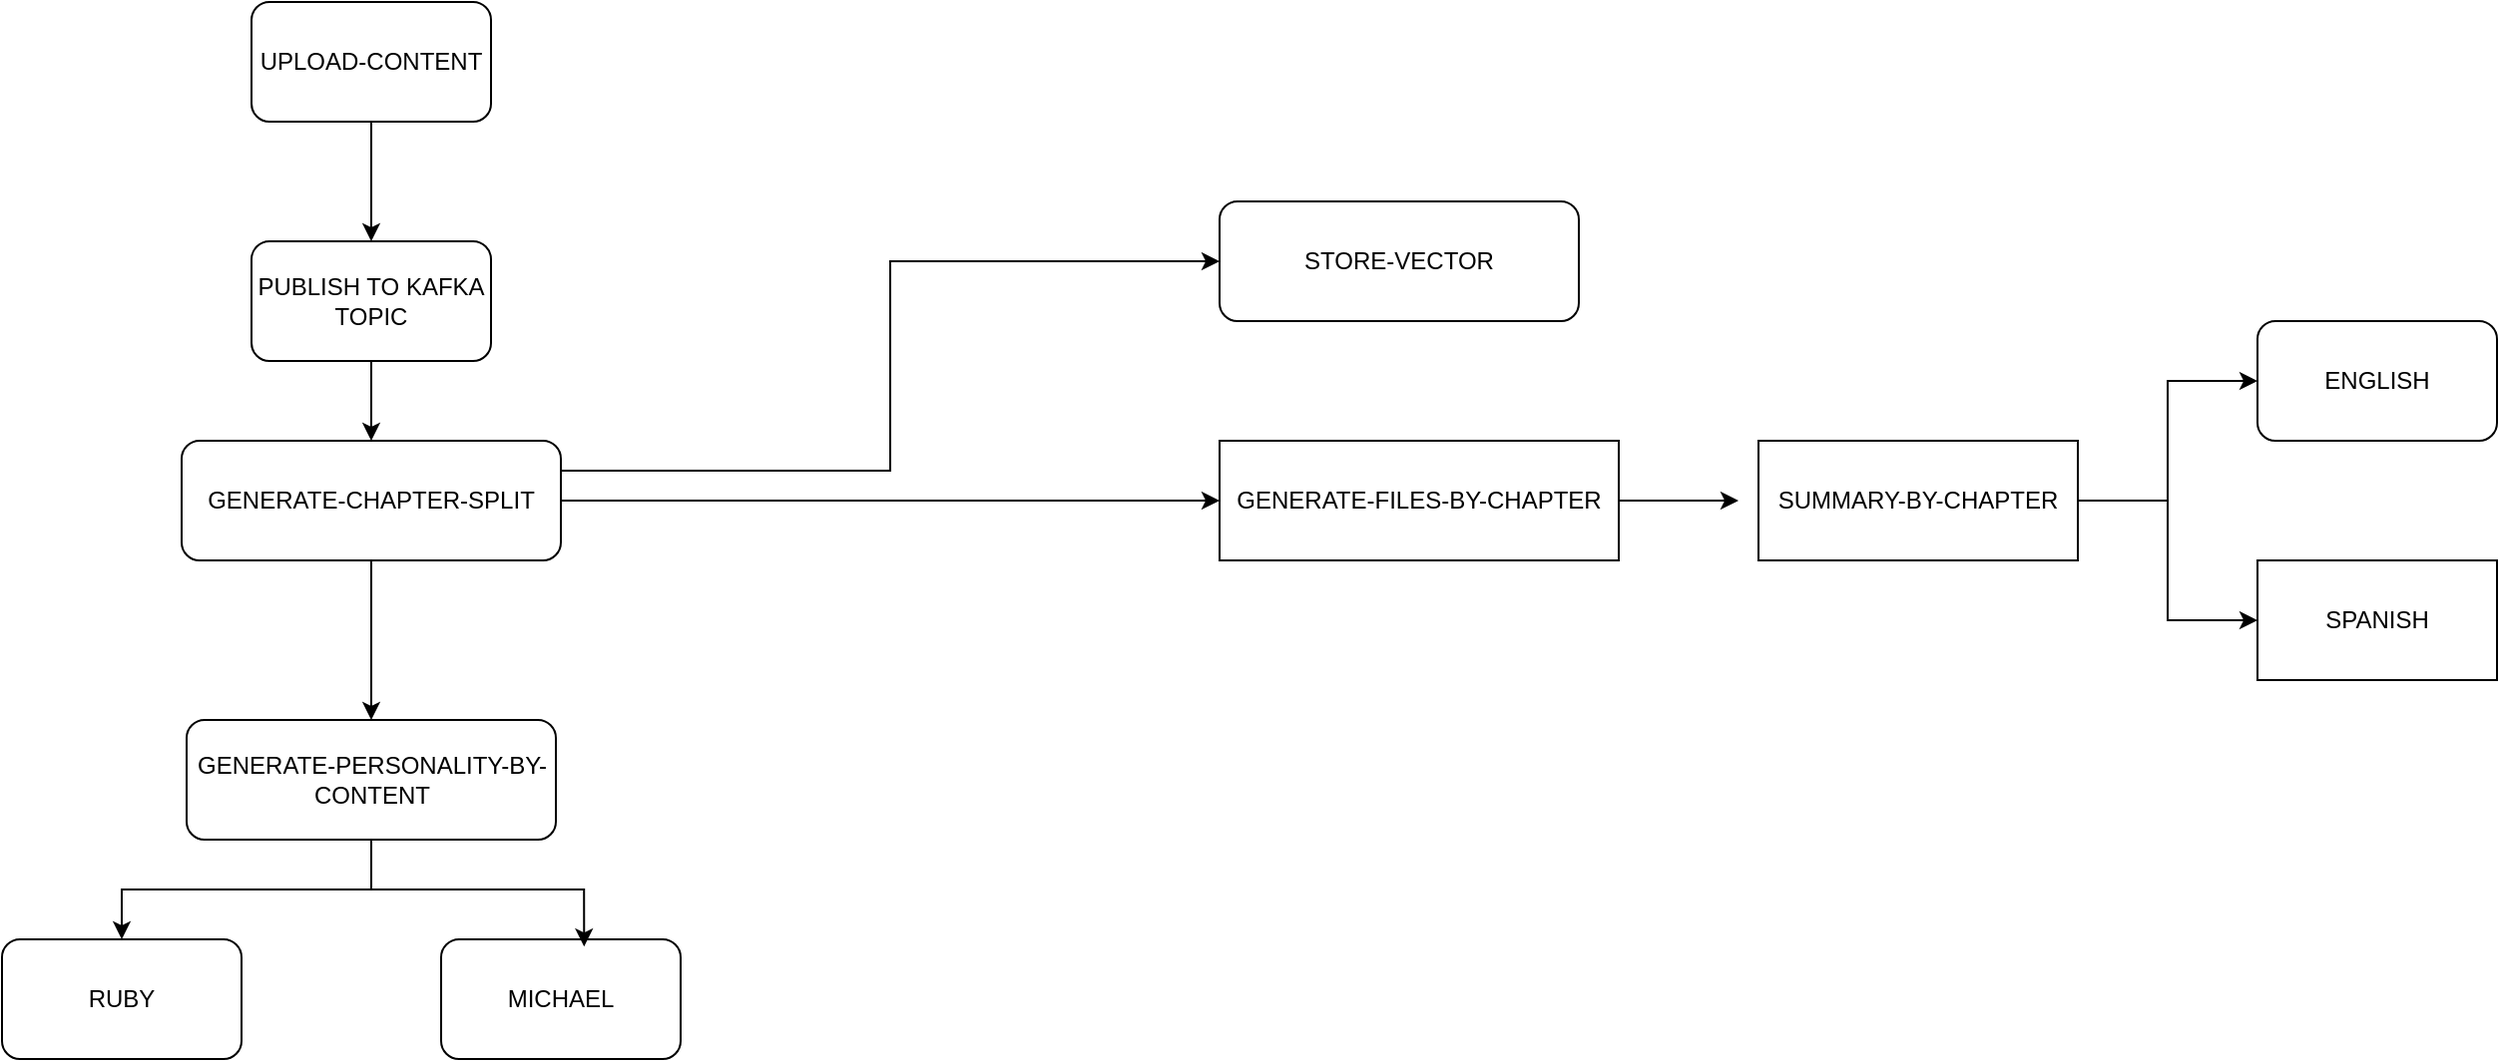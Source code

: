 <mxfile version="26.0.11">
  <diagram name="Page-1" id="k7xGXE4lMehxBvytOxtq">
    <mxGraphModel dx="1434" dy="738" grid="1" gridSize="10" guides="1" tooltips="1" connect="1" arrows="1" fold="1" page="1" pageScale="1" pageWidth="850" pageHeight="1100" math="0" shadow="0">
      <root>
        <mxCell id="0" />
        <mxCell id="1" parent="0" />
        <mxCell id="YWf7ZIxe3e0Awa1VHdn5-2" style="edgeStyle=orthogonalEdgeStyle;rounded=0;orthogonalLoop=1;jettySize=auto;html=1;" parent="1" source="YWf7ZIxe3e0Awa1VHdn5-1" edge="1" target="YWf7ZIxe3e0Awa1VHdn5-3">
          <mxGeometry relative="1" as="geometry">
            <mxPoint x="380" y="290" as="targetPoint" />
          </mxGeometry>
        </mxCell>
        <mxCell id="YWf7ZIxe3e0Awa1VHdn5-12" style="edgeStyle=orthogonalEdgeStyle;rounded=0;orthogonalLoop=1;jettySize=auto;html=1;" parent="1" source="YWf7ZIxe3e0Awa1VHdn5-1" target="YWf7ZIxe3e0Awa1VHdn5-11" edge="1">
          <mxGeometry relative="1" as="geometry" />
        </mxCell>
        <mxCell id="YWf7ZIxe3e0Awa1VHdn5-1" value="GENERATE-CHAPTER-SPLIT" style="rounded=1;whiteSpace=wrap;html=1;" parent="1" vertex="1">
          <mxGeometry x="90" y="260" width="190" height="60" as="geometry" />
        </mxCell>
        <mxCell id="YWf7ZIxe3e0Awa1VHdn5-6" style="edgeStyle=orthogonalEdgeStyle;rounded=0;orthogonalLoop=1;jettySize=auto;html=1;" parent="1" source="YWf7ZIxe3e0Awa1VHdn5-3" edge="1">
          <mxGeometry relative="1" as="geometry">
            <mxPoint x="870" y="290" as="targetPoint" />
          </mxGeometry>
        </mxCell>
        <mxCell id="YWf7ZIxe3e0Awa1VHdn5-3" value="GENERATE-FILES-BY-CHAPTER" style="rounded=0;whiteSpace=wrap;html=1;" parent="1" vertex="1">
          <mxGeometry x="610" y="260" width="200" height="60" as="geometry" />
        </mxCell>
        <mxCell id="YWf7ZIxe3e0Awa1VHdn5-5" style="edgeStyle=orthogonalEdgeStyle;rounded=0;orthogonalLoop=1;jettySize=auto;html=1;entryX=0.5;entryY=0;entryDx=0;entryDy=0;" parent="1" source="YWf7ZIxe3e0Awa1VHdn5-4" target="9y3Afzh4t0gBAONvfGiR-1" edge="1">
          <mxGeometry relative="1" as="geometry" />
        </mxCell>
        <mxCell id="YWf7ZIxe3e0Awa1VHdn5-4" value="UPLOAD-CONTENT" style="rounded=1;whiteSpace=wrap;html=1;" parent="1" vertex="1">
          <mxGeometry x="125" y="40" width="120" height="60" as="geometry" />
        </mxCell>
        <mxCell id="YWf7ZIxe3e0Awa1VHdn5-10" style="edgeStyle=orthogonalEdgeStyle;rounded=0;orthogonalLoop=1;jettySize=auto;html=1;entryX=0;entryY=0.5;entryDx=0;entryDy=0;" parent="1" source="YWf7ZIxe3e0Awa1VHdn5-9" target="YWf7ZIxe3e0Awa1VHdn5-17" edge="1">
          <mxGeometry relative="1" as="geometry">
            <mxPoint x="1070" y="290" as="targetPoint" />
          </mxGeometry>
        </mxCell>
        <mxCell id="YWf7ZIxe3e0Awa1VHdn5-20" style="edgeStyle=orthogonalEdgeStyle;rounded=0;orthogonalLoop=1;jettySize=auto;html=1;entryX=0;entryY=0.5;entryDx=0;entryDy=0;" parent="1" source="YWf7ZIxe3e0Awa1VHdn5-9" target="YWf7ZIxe3e0Awa1VHdn5-18" edge="1">
          <mxGeometry relative="1" as="geometry" />
        </mxCell>
        <mxCell id="YWf7ZIxe3e0Awa1VHdn5-9" value="SUMMARY-BY-CHAPTER" style="rounded=0;whiteSpace=wrap;html=1;" parent="1" vertex="1">
          <mxGeometry x="880" y="260" width="160" height="60" as="geometry" />
        </mxCell>
        <mxCell id="YWf7ZIxe3e0Awa1VHdn5-16" style="edgeStyle=orthogonalEdgeStyle;rounded=0;orthogonalLoop=1;jettySize=auto;html=1;entryX=0.5;entryY=0;entryDx=0;entryDy=0;" parent="1" source="YWf7ZIxe3e0Awa1VHdn5-11" target="YWf7ZIxe3e0Awa1VHdn5-14" edge="1">
          <mxGeometry relative="1" as="geometry" />
        </mxCell>
        <mxCell id="YWf7ZIxe3e0Awa1VHdn5-11" value="GENERATE-PERSONALITY-BY-CONTENT" style="rounded=1;whiteSpace=wrap;html=1;" parent="1" vertex="1">
          <mxGeometry x="92.5" y="400" width="185" height="60" as="geometry" />
        </mxCell>
        <mxCell id="YWf7ZIxe3e0Awa1VHdn5-13" value="MICHAEL" style="rounded=1;whiteSpace=wrap;html=1;" parent="1" vertex="1">
          <mxGeometry x="220" y="510" width="120" height="60" as="geometry" />
        </mxCell>
        <mxCell id="YWf7ZIxe3e0Awa1VHdn5-14" value="RUBY" style="rounded=1;whiteSpace=wrap;html=1;" parent="1" vertex="1">
          <mxGeometry y="510" width="120" height="60" as="geometry" />
        </mxCell>
        <mxCell id="YWf7ZIxe3e0Awa1VHdn5-15" style="edgeStyle=orthogonalEdgeStyle;rounded=0;orthogonalLoop=1;jettySize=auto;html=1;entryX=0.597;entryY=0.06;entryDx=0;entryDy=0;entryPerimeter=0;" parent="1" source="YWf7ZIxe3e0Awa1VHdn5-11" target="YWf7ZIxe3e0Awa1VHdn5-13" edge="1">
          <mxGeometry relative="1" as="geometry" />
        </mxCell>
        <mxCell id="YWf7ZIxe3e0Awa1VHdn5-17" value="ENGLISH" style="rounded=1;whiteSpace=wrap;html=1;" parent="1" vertex="1">
          <mxGeometry x="1130" y="200" width="120" height="60" as="geometry" />
        </mxCell>
        <mxCell id="YWf7ZIxe3e0Awa1VHdn5-18" value="SPANISH" style="rounded=0;whiteSpace=wrap;html=1;" parent="1" vertex="1">
          <mxGeometry x="1130" y="320" width="120" height="60" as="geometry" />
        </mxCell>
        <mxCell id="YWf7ZIxe3e0Awa1VHdn5-22" value="STORE-VECTOR" style="rounded=1;whiteSpace=wrap;html=1;" parent="1" vertex="1">
          <mxGeometry x="610" y="140" width="180" height="60" as="geometry" />
        </mxCell>
        <mxCell id="YWf7ZIxe3e0Awa1VHdn5-23" style="edgeStyle=orthogonalEdgeStyle;rounded=0;orthogonalLoop=1;jettySize=auto;html=1;entryX=0;entryY=0.5;entryDx=0;entryDy=0;exitX=1;exitY=0.25;exitDx=0;exitDy=0;" parent="1" source="YWf7ZIxe3e0Awa1VHdn5-1" target="YWf7ZIxe3e0Awa1VHdn5-22" edge="1">
          <mxGeometry relative="1" as="geometry">
            <mxPoint x="260" y="260" as="sourcePoint" />
            <mxPoint x="368.74" y="148.04" as="targetPoint" />
          </mxGeometry>
        </mxCell>
        <mxCell id="9y3Afzh4t0gBAONvfGiR-2" style="edgeStyle=orthogonalEdgeStyle;rounded=0;orthogonalLoop=1;jettySize=auto;html=1;" edge="1" parent="1" source="9y3Afzh4t0gBAONvfGiR-1" target="YWf7ZIxe3e0Awa1VHdn5-1">
          <mxGeometry relative="1" as="geometry" />
        </mxCell>
        <mxCell id="9y3Afzh4t0gBAONvfGiR-1" value="PUBLISH TO KAFKA TOPIC" style="rounded=1;whiteSpace=wrap;html=1;" vertex="1" parent="1">
          <mxGeometry x="125" y="160" width="120" height="60" as="geometry" />
        </mxCell>
      </root>
    </mxGraphModel>
  </diagram>
</mxfile>
